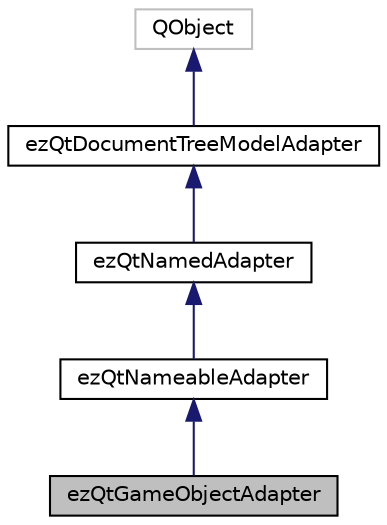 digraph "ezQtGameObjectAdapter"
{
 // LATEX_PDF_SIZE
  edge [fontname="Helvetica",fontsize="10",labelfontname="Helvetica",labelfontsize="10"];
  node [fontname="Helvetica",fontsize="10",shape=record];
  Node1 [label="ezQtGameObjectAdapter",height=0.2,width=0.4,color="black", fillcolor="grey75", style="filled", fontcolor="black",tooltip=" "];
  Node2 -> Node1 [dir="back",color="midnightblue",fontsize="10",style="solid",fontname="Helvetica"];
  Node2 [label="ezQtNameableAdapter",height=0.2,width=0.4,color="black", fillcolor="white", style="filled",URL="$d8/d99/classez_qt_nameable_adapter.htm",tooltip="Convenience class that implements setting the name via a property on the object."];
  Node3 -> Node2 [dir="back",color="midnightblue",fontsize="10",style="solid",fontname="Helvetica"];
  Node3 [label="ezQtNamedAdapter",height=0.2,width=0.4,color="black", fillcolor="white", style="filled",URL="$dd/d80/classez_qt_named_adapter.htm",tooltip="Convenience class that implements getting the name via a property on the object."];
  Node4 -> Node3 [dir="back",color="midnightblue",fontsize="10",style="solid",fontname="Helvetica"];
  Node4 [label="ezQtDocumentTreeModelAdapter",height=0.2,width=0.4,color="black", fillcolor="white", style="filled",URL="$d1/d0d/classez_qt_document_tree_model_adapter.htm",tooltip="Adapter that defines data for specific type in the ezQtDocumentTreeModel."];
  Node5 -> Node4 [dir="back",color="midnightblue",fontsize="10",style="solid",fontname="Helvetica"];
  Node5 [label="QObject",height=0.2,width=0.4,color="grey75", fillcolor="white", style="filled",tooltip=" "];
}
